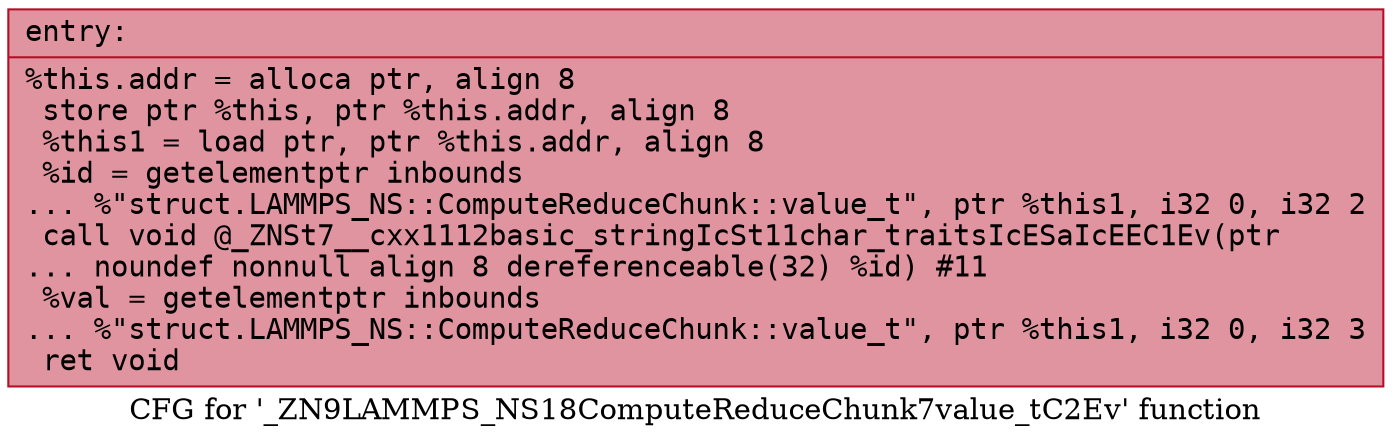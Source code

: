 digraph "CFG for '_ZN9LAMMPS_NS18ComputeReduceChunk7value_tC2Ev' function" {
	label="CFG for '_ZN9LAMMPS_NS18ComputeReduceChunk7value_tC2Ev' function";

	Node0x562fdb1ec4d0 [shape=record,color="#b70d28ff", style=filled, fillcolor="#b70d2870" fontname="Courier",label="{entry:\l|  %this.addr = alloca ptr, align 8\l  store ptr %this, ptr %this.addr, align 8\l  %this1 = load ptr, ptr %this.addr, align 8\l  %id = getelementptr inbounds\l... %\"struct.LAMMPS_NS::ComputeReduceChunk::value_t\", ptr %this1, i32 0, i32 2\l  call void @_ZNSt7__cxx1112basic_stringIcSt11char_traitsIcESaIcEEC1Ev(ptr\l... noundef nonnull align 8 dereferenceable(32) %id) #11\l  %val = getelementptr inbounds\l... %\"struct.LAMMPS_NS::ComputeReduceChunk::value_t\", ptr %this1, i32 0, i32 3\l  ret void\l}"];
}
